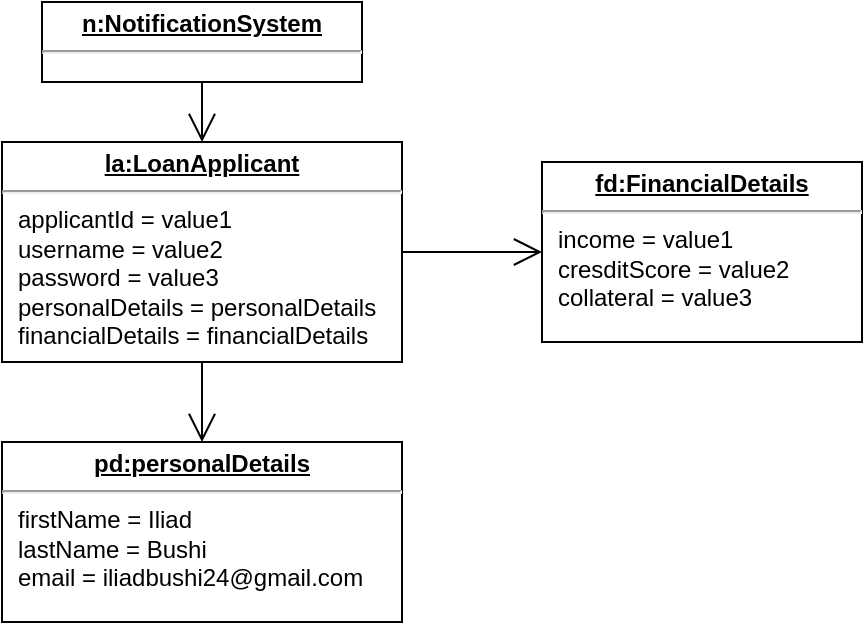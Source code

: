 <mxfile version="22.1.21" type="github">
  <diagram name="Page-1" id="2-piqiHnMfXCkbSKrWfi">
    <mxGraphModel dx="913" dy="484" grid="1" gridSize="10" guides="1" tooltips="1" connect="1" arrows="1" fold="1" page="1" pageScale="1" pageWidth="850" pageHeight="1100" math="0" shadow="0">
      <root>
        <mxCell id="0" />
        <mxCell id="1" parent="0" />
        <mxCell id="Si0JGQqN0TpLfJ3-YdKN-2" value="&lt;p style=&quot;margin:0px;margin-top:4px;text-align:center;text-decoration:underline;&quot;&gt;&lt;b&gt;n:NotificationSystem&lt;/b&gt;&lt;/p&gt;&lt;hr&gt;&lt;p style=&quot;margin:0px;margin-left:8px;&quot;&gt;&lt;br&gt;&lt;/p&gt;" style="verticalAlign=top;align=left;overflow=fill;fontSize=12;fontFamily=Helvetica;html=1;whiteSpace=wrap;" vertex="1" parent="1">
          <mxGeometry x="320" y="140" width="160" height="40" as="geometry" />
        </mxCell>
        <mxCell id="Si0JGQqN0TpLfJ3-YdKN-3" value="&lt;p style=&quot;margin:0px;margin-top:4px;text-align:center;text-decoration:underline;&quot;&gt;&lt;b&gt;la:LoanApplicant&lt;/b&gt;&lt;/p&gt;&lt;hr&gt;&lt;p style=&quot;margin:0px;margin-left:8px;&quot;&gt;applicantId = value1&lt;br&gt;username = value2&lt;br&gt;password = value3&lt;/p&gt;&lt;p style=&quot;margin:0px;margin-left:8px;&quot;&gt;personalDetails = personalDetails&lt;/p&gt;&lt;p style=&quot;margin:0px;margin-left:8px;&quot;&gt;financialDetails = financialDetails&lt;/p&gt;" style="verticalAlign=top;align=left;overflow=fill;fontSize=12;fontFamily=Helvetica;html=1;whiteSpace=wrap;" vertex="1" parent="1">
          <mxGeometry x="300" y="210" width="200" height="110" as="geometry" />
        </mxCell>
        <mxCell id="Si0JGQqN0TpLfJ3-YdKN-4" value="&lt;p style=&quot;margin:0px;margin-top:4px;text-align:center;text-decoration:underline;&quot;&gt;&lt;b&gt;pd:personalDetails&lt;/b&gt;&lt;/p&gt;&lt;hr&gt;&lt;p style=&quot;margin:0px;margin-left:8px;&quot;&gt;firstName = Iliad&lt;br&gt;lastName = Bushi&lt;br&gt;email = iliadbushi24@gmail.com&lt;/p&gt;" style="verticalAlign=top;align=left;overflow=fill;fontSize=12;fontFamily=Helvetica;html=1;whiteSpace=wrap;" vertex="1" parent="1">
          <mxGeometry x="300" y="360" width="200" height="90" as="geometry" />
        </mxCell>
        <mxCell id="Si0JGQqN0TpLfJ3-YdKN-5" value="&lt;p style=&quot;margin:0px;margin-top:4px;text-align:center;text-decoration:underline;&quot;&gt;&lt;b&gt;fd:FinancialDetails&lt;/b&gt;&lt;/p&gt;&lt;hr&gt;&lt;p style=&quot;margin:0px;margin-left:8px;&quot;&gt;income = value1&lt;br&gt;cresditScore = value2&lt;br&gt;collateral = value3&lt;/p&gt;" style="verticalAlign=top;align=left;overflow=fill;fontSize=12;fontFamily=Helvetica;html=1;whiteSpace=wrap;" vertex="1" parent="1">
          <mxGeometry x="570" y="220" width="160" height="90" as="geometry" />
        </mxCell>
        <mxCell id="Si0JGQqN0TpLfJ3-YdKN-6" value="" style="endArrow=open;endFill=1;endSize=12;html=1;rounded=0;exitX=0.5;exitY=1;exitDx=0;exitDy=0;entryX=0.5;entryY=0;entryDx=0;entryDy=0;" edge="1" parent="1" source="Si0JGQqN0TpLfJ3-YdKN-2" target="Si0JGQqN0TpLfJ3-YdKN-3">
          <mxGeometry width="160" relative="1" as="geometry">
            <mxPoint x="500" y="190" as="sourcePoint" />
            <mxPoint x="660" y="190" as="targetPoint" />
          </mxGeometry>
        </mxCell>
        <mxCell id="Si0JGQqN0TpLfJ3-YdKN-7" value="" style="endArrow=open;endFill=1;endSize=12;html=1;rounded=0;exitX=0.5;exitY=1;exitDx=0;exitDy=0;entryX=0.5;entryY=0;entryDx=0;entryDy=0;" edge="1" parent="1" source="Si0JGQqN0TpLfJ3-YdKN-3" target="Si0JGQqN0TpLfJ3-YdKN-4">
          <mxGeometry width="160" relative="1" as="geometry">
            <mxPoint x="540" y="440" as="sourcePoint" />
            <mxPoint x="700" y="440" as="targetPoint" />
          </mxGeometry>
        </mxCell>
        <mxCell id="Si0JGQqN0TpLfJ3-YdKN-8" value="" style="endArrow=open;endFill=1;endSize=12;html=1;rounded=0;exitX=1;exitY=0.5;exitDx=0;exitDy=0;entryX=0;entryY=0.5;entryDx=0;entryDy=0;" edge="1" parent="1" source="Si0JGQqN0TpLfJ3-YdKN-3" target="Si0JGQqN0TpLfJ3-YdKN-5">
          <mxGeometry width="160" relative="1" as="geometry">
            <mxPoint x="590" y="350" as="sourcePoint" />
            <mxPoint x="750" y="350" as="targetPoint" />
          </mxGeometry>
        </mxCell>
      </root>
    </mxGraphModel>
  </diagram>
</mxfile>
